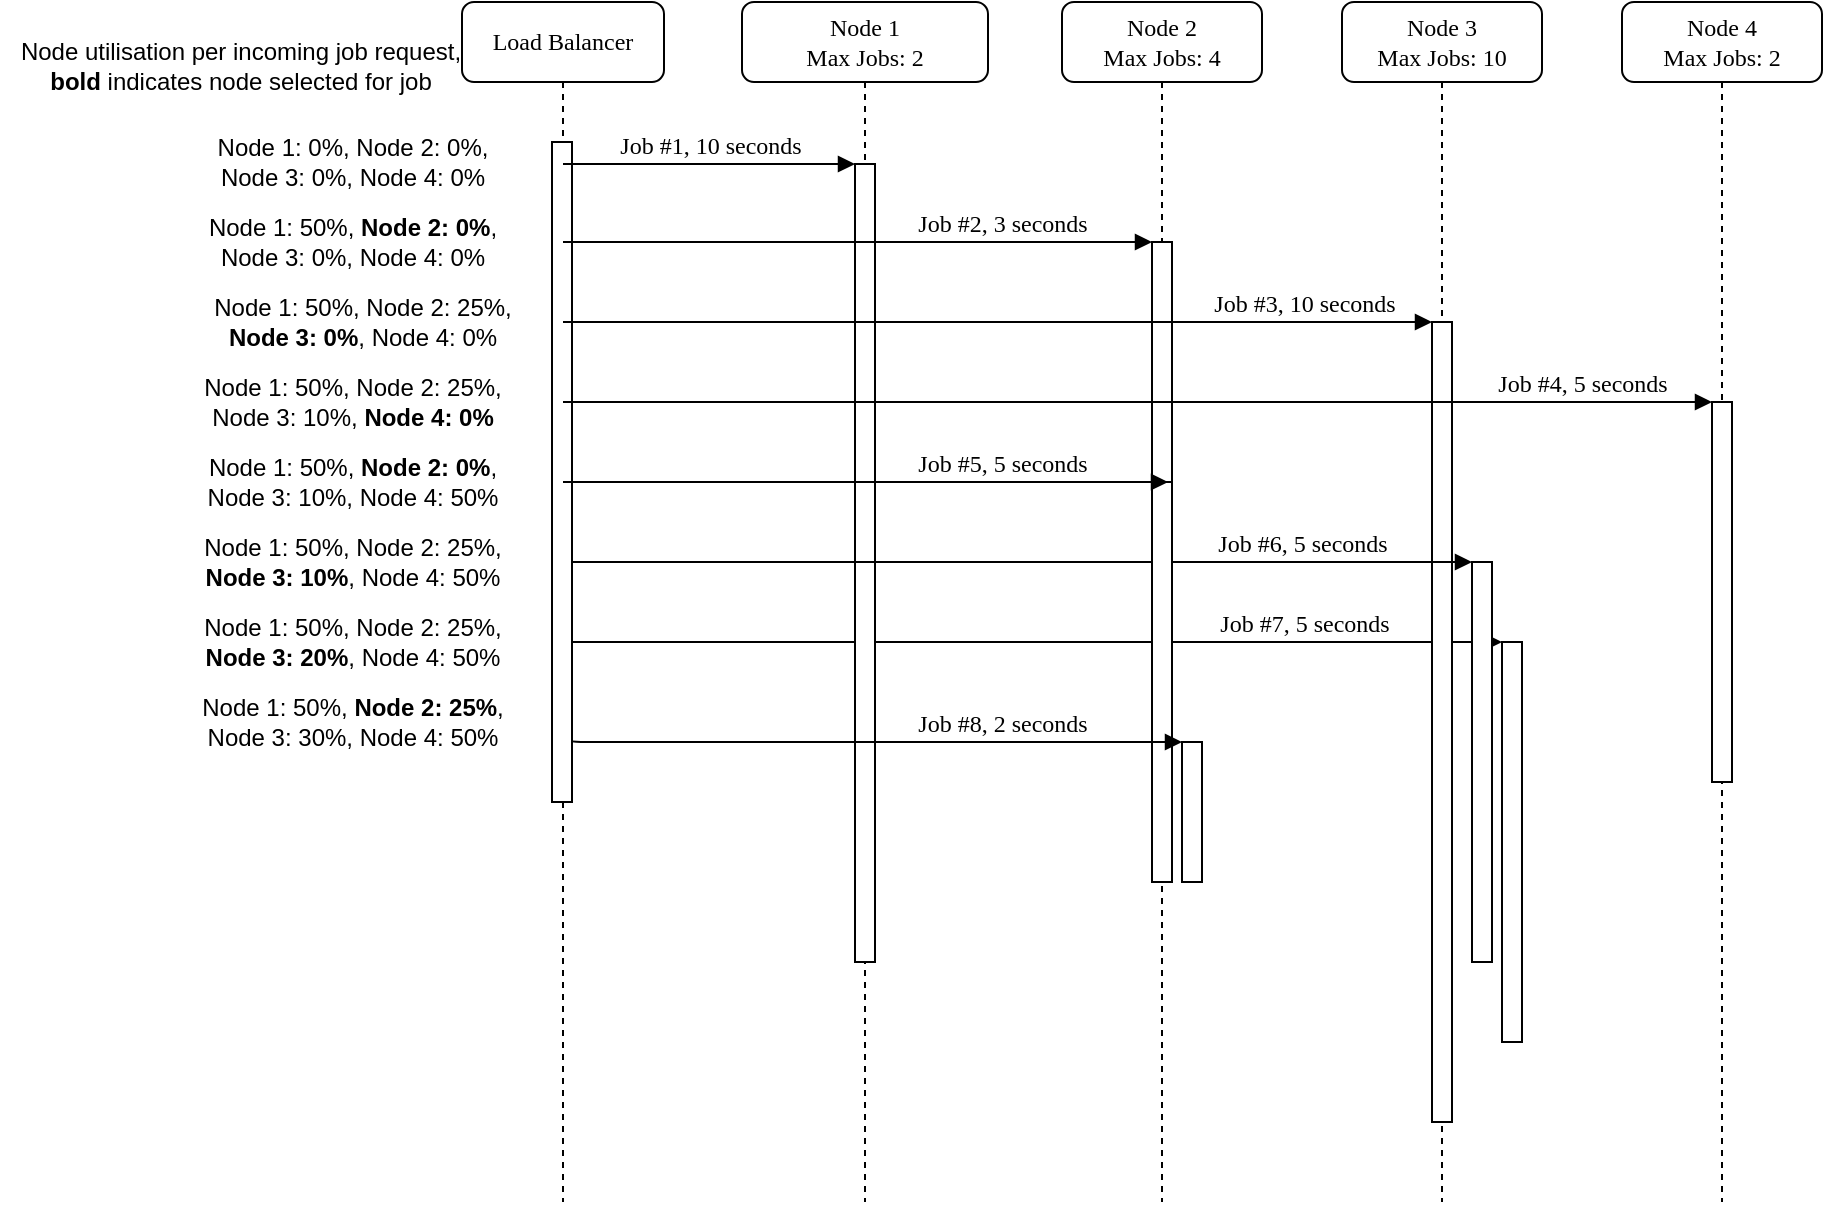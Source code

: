 <mxfile version="13.1.4" type="github">
  <diagram name="Page-1" id="13e1069c-82ec-6db2-03f1-153e76fe0fe0">
    <mxGraphModel dx="2223" dy="800" grid="1" gridSize="10" guides="1" tooltips="1" connect="1" arrows="1" fold="1" page="1" pageScale="1" pageWidth="1100" pageHeight="850" background="#ffffff" math="0" shadow="0">
      <root>
        <mxCell id="0" />
        <mxCell id="1" parent="0" />
        <mxCell id="7baba1c4bc27f4b0-4" value="&lt;div&gt;Node 3&lt;/div&gt;Max Jobs: 10" style="shape=umlLifeline;perimeter=lifelinePerimeter;whiteSpace=wrap;html=1;container=1;collapsible=0;recursiveResize=0;outlineConnect=0;rounded=1;shadow=0;comic=0;labelBackgroundColor=none;strokeWidth=1;fontFamily=Verdana;fontSize=12;align=center;" parent="1" vertex="1">
          <mxGeometry x="540" y="80" width="100" height="600" as="geometry" />
        </mxCell>
        <mxCell id="aB-_NTusQyPcKDF3ZL6z-6" value="&lt;div&gt;Job #7, 5 seconds&lt;br&gt;&lt;/div&gt;" style="html=1;verticalAlign=bottom;endArrow=block;labelBackgroundColor=none;fontFamily=Verdana;fontSize=12;edgeStyle=elbowEdgeStyle;elbow=vertical;" parent="7baba1c4bc27f4b0-4" target="aB-_NTusQyPcKDF3ZL6z-5" edge="1">
          <mxGeometry x="0.575" relative="1" as="geometry">
            <mxPoint x="-390.5" y="320" as="sourcePoint" />
            <Array as="points">
              <mxPoint x="-150" y="320" />
              <mxPoint x="-60" y="300" />
            </Array>
            <mxPoint x="1" as="offset" />
          </mxGeometry>
        </mxCell>
        <mxCell id="7baba1c4bc27f4b0-16" value="" style="html=1;points=[];perimeter=orthogonalPerimeter;rounded=0;shadow=0;comic=0;labelBackgroundColor=none;strokeWidth=1;fontFamily=Verdana;fontSize=12;align=center;" parent="1" vertex="1">
          <mxGeometry x="585" y="240" width="10" height="400" as="geometry" />
        </mxCell>
        <mxCell id="7baba1c4bc27f4b0-2" value="&lt;div&gt;Node 1&lt;/div&gt;&lt;div&gt;Max Jobs: 2&lt;br&gt;&lt;/div&gt;" style="shape=umlLifeline;perimeter=lifelinePerimeter;whiteSpace=wrap;html=1;container=1;collapsible=0;recursiveResize=0;outlineConnect=0;rounded=1;shadow=0;comic=0;labelBackgroundColor=none;strokeWidth=1;fontFamily=Verdana;fontSize=12;align=center;" parent="1" vertex="1">
          <mxGeometry x="240" y="80" width="123" height="600" as="geometry" />
        </mxCell>
        <mxCell id="7baba1c4bc27f4b0-10" value="" style="html=1;points=[];perimeter=orthogonalPerimeter;rounded=0;shadow=0;comic=0;labelBackgroundColor=none;strokeWidth=1;fontFamily=Verdana;fontSize=12;align=center;" parent="7baba1c4bc27f4b0-2" vertex="1">
          <mxGeometry x="56.5" y="81" width="10" height="399" as="geometry" />
        </mxCell>
        <mxCell id="7baba1c4bc27f4b0-3" value="&lt;div&gt;Node 2&lt;/div&gt;Max Jobs: 4" style="shape=umlLifeline;perimeter=lifelinePerimeter;whiteSpace=wrap;html=1;container=1;collapsible=0;recursiveResize=0;outlineConnect=0;rounded=1;shadow=0;comic=0;labelBackgroundColor=none;strokeWidth=1;fontFamily=Verdana;fontSize=12;align=center;" parent="1" vertex="1">
          <mxGeometry x="400" y="80" width="100" height="600" as="geometry" />
        </mxCell>
        <mxCell id="7baba1c4bc27f4b0-13" value="" style="html=1;points=[];perimeter=orthogonalPerimeter;rounded=0;shadow=0;comic=0;labelBackgroundColor=none;strokeWidth=1;fontFamily=Verdana;fontSize=12;align=center;" parent="7baba1c4bc27f4b0-3" vertex="1">
          <mxGeometry x="45" y="120" width="10" height="120" as="geometry" />
        </mxCell>
        <mxCell id="aB-_NTusQyPcKDF3ZL6z-4" value="Job #6, 5 seconds" style="html=1;verticalAlign=bottom;endArrow=block;entryX=0;entryY=0;labelBackgroundColor=none;fontFamily=Verdana;fontSize=12;edgeStyle=elbowEdgeStyle;elbow=vertical;" parent="7baba1c4bc27f4b0-3" target="aB-_NTusQyPcKDF3ZL6z-3" edge="1">
          <mxGeometry x="1" y="-85" relative="1" as="geometry">
            <mxPoint x="-250.5" y="280" as="sourcePoint" />
            <mxPoint as="offset" />
          </mxGeometry>
        </mxCell>
        <mxCell id="aB-_NTusQyPcKDF3ZL6z-1" value="" style="html=1;points=[];perimeter=orthogonalPerimeter;rounded=0;shadow=0;comic=0;labelBackgroundColor=none;strokeWidth=1;fontFamily=Verdana;fontSize=12;align=center;" parent="7baba1c4bc27f4b0-3" vertex="1">
          <mxGeometry x="45" y="240" width="10" height="200" as="geometry" />
        </mxCell>
        <mxCell id="7baba1c4bc27f4b0-5" value="&lt;div&gt;Node 4&lt;/div&gt;&lt;div&gt;Max Jobs: 2&lt;/div&gt;" style="shape=umlLifeline;perimeter=lifelinePerimeter;whiteSpace=wrap;html=1;container=1;collapsible=0;recursiveResize=0;outlineConnect=0;rounded=1;shadow=0;comic=0;labelBackgroundColor=none;strokeWidth=1;fontFamily=Verdana;fontSize=12;align=center;" parent="1" vertex="1">
          <mxGeometry x="680" y="80" width="100" height="600" as="geometry" />
        </mxCell>
        <mxCell id="7baba1c4bc27f4b0-19" value="" style="html=1;points=[];perimeter=orthogonalPerimeter;rounded=0;shadow=0;comic=0;labelBackgroundColor=none;strokeWidth=1;fontFamily=Verdana;fontSize=12;align=center;" parent="7baba1c4bc27f4b0-5" vertex="1">
          <mxGeometry x="45" y="200" width="10" height="190" as="geometry" />
        </mxCell>
        <mxCell id="aB-_NTusQyPcKDF3ZL6z-8" value="&lt;div&gt;Job #8, 2 seconds&lt;/div&gt;" style="html=1;verticalAlign=bottom;endArrow=block;entryX=0;entryY=0;labelBackgroundColor=none;fontFamily=Verdana;fontSize=12;edgeStyle=elbowEdgeStyle;elbow=vertical;" parent="7baba1c4bc27f4b0-5" target="aB-_NTusQyPcKDF3ZL6z-7" edge="1">
          <mxGeometry x="0.438" relative="1" as="geometry">
            <mxPoint x="-530.5" y="360" as="sourcePoint" />
            <Array as="points">
              <mxPoint x="-270" y="370" />
              <mxPoint x="-10" y="360" />
              <mxPoint x="-80" y="370" />
            </Array>
            <mxPoint as="offset" />
          </mxGeometry>
        </mxCell>
        <mxCell id="7baba1c4bc27f4b0-8" value="Load Balancer" style="shape=umlLifeline;perimeter=lifelinePerimeter;whiteSpace=wrap;html=1;container=1;collapsible=0;recursiveResize=0;outlineConnect=0;rounded=1;shadow=0;comic=0;labelBackgroundColor=none;strokeWidth=1;fontFamily=Verdana;fontSize=12;align=center;" parent="1" vertex="1">
          <mxGeometry x="100" y="80" width="101" height="600" as="geometry" />
        </mxCell>
        <mxCell id="7baba1c4bc27f4b0-9" value="" style="html=1;points=[];perimeter=orthogonalPerimeter;rounded=0;shadow=0;comic=0;labelBackgroundColor=none;strokeWidth=1;fontFamily=Verdana;fontSize=12;align=center;" parent="7baba1c4bc27f4b0-8" vertex="1">
          <mxGeometry x="45" y="70" width="10" height="330" as="geometry" />
        </mxCell>
        <mxCell id="7baba1c4bc27f4b0-17" value="Job #3, 10 seconds" style="html=1;verticalAlign=bottom;endArrow=block;labelBackgroundColor=none;fontFamily=Verdana;fontSize=12;edgeStyle=elbowEdgeStyle;elbow=vertical;" parent="1" source="7baba1c4bc27f4b0-8" target="7baba1c4bc27f4b0-16" edge="1">
          <mxGeometry x="0.702" relative="1" as="geometry">
            <mxPoint x="510" y="220" as="sourcePoint" />
            <Array as="points">
              <mxPoint x="390" y="240" />
              <mxPoint x="480" y="220" />
            </Array>
            <mxPoint as="offset" />
          </mxGeometry>
        </mxCell>
        <mxCell id="7baba1c4bc27f4b0-20" value="Job #4, 5 seconds" style="html=1;verticalAlign=bottom;endArrow=block;entryX=0;entryY=0;labelBackgroundColor=none;fontFamily=Verdana;fontSize=12;edgeStyle=elbowEdgeStyle;elbow=vertical;" parent="1" source="7baba1c4bc27f4b0-8" target="7baba1c4bc27f4b0-19" edge="1">
          <mxGeometry x="0.809" y="-10" relative="1" as="geometry">
            <mxPoint x="149.5" y="250" as="sourcePoint" />
            <Array as="points">
              <mxPoint x="670" y="280" />
              <mxPoint x="600" y="290" />
            </Array>
            <mxPoint x="-10" y="-10" as="offset" />
          </mxGeometry>
        </mxCell>
        <mxCell id="7baba1c4bc27f4b0-11" value="Job #1, 10 seconds" style="html=1;verticalAlign=bottom;endArrow=block;entryX=0;entryY=0;labelBackgroundColor=none;fontFamily=Verdana;fontSize=12;edgeStyle=elbowEdgeStyle;elbow=vertical;" parent="1" source="7baba1c4bc27f4b0-8" target="7baba1c4bc27f4b0-10" edge="1">
          <mxGeometry relative="1" as="geometry">
            <mxPoint x="155" y="161" as="sourcePoint" />
          </mxGeometry>
        </mxCell>
        <mxCell id="7baba1c4bc27f4b0-14" value="&lt;div&gt;Job #2, 3 seconds&lt;/div&gt;" style="html=1;verticalAlign=bottom;endArrow=block;entryX=0;entryY=0;labelBackgroundColor=none;fontFamily=Verdana;fontSize=12;edgeStyle=elbowEdgeStyle;elbow=vertical;" parent="1" source="7baba1c4bc27f4b0-8" target="7baba1c4bc27f4b0-13" edge="1">
          <mxGeometry x="0.492" relative="1" as="geometry">
            <mxPoint x="370" y="200" as="sourcePoint" />
            <mxPoint as="offset" />
          </mxGeometry>
        </mxCell>
        <mxCell id="aB-_NTusQyPcKDF3ZL6z-2" value="Job #5, 5 seconds" style="html=1;verticalAlign=bottom;endArrow=block;labelBackgroundColor=none;fontFamily=Verdana;fontSize=12;edgeStyle=elbowEdgeStyle;elbow=vertical;entryX=0.8;entryY=0;entryDx=0;entryDy=0;entryPerimeter=0;" parent="1" source="7baba1c4bc27f4b0-8" target="aB-_NTusQyPcKDF3ZL6z-1" edge="1">
          <mxGeometry x="0.452" relative="1" as="geometry">
            <mxPoint x="145" y="319" as="sourcePoint" />
            <mxPoint x="285" y="319.5" as="targetPoint" />
            <Array as="points">
              <mxPoint x="390" y="320" />
              <mxPoint x="330" y="330" />
              <mxPoint x="230" y="320" />
              <mxPoint x="180" y="330" />
              <mxPoint x="180" y="319" />
              <mxPoint x="240" y="270" />
            </Array>
            <mxPoint as="offset" />
          </mxGeometry>
        </mxCell>
        <mxCell id="A_7wRifnEgXf8JA2r-fD-9" value="&lt;div&gt;Node 1: 50%, Node 2: 25%, &lt;br&gt;&lt;/div&gt;&lt;div&gt;Node 3: 10%, &lt;b&gt;Node 4: 0%&lt;/b&gt;&lt;/div&gt;" style="text;html=1;align=center;verticalAlign=middle;resizable=0;points=[];autosize=1;" parent="1" vertex="1">
          <mxGeometry x="-35" y="265" width="160" height="30" as="geometry" />
        </mxCell>
        <mxCell id="A_7wRifnEgXf8JA2r-fD-10" value="&lt;div&gt;Node 1: 50%, &lt;b&gt;Node 2: 0%&lt;/b&gt;, &lt;br&gt;&lt;/div&gt;&lt;div&gt;Node 3: 10%, Node 4: 50%&lt;/div&gt;" style="text;html=1;align=center;verticalAlign=middle;resizable=0;points=[];autosize=1;" parent="1" vertex="1">
          <mxGeometry x="-35" y="305" width="160" height="30" as="geometry" />
        </mxCell>
        <mxCell id="A_7wRifnEgXf8JA2r-fD-11" value="&lt;div&gt;Node 1: 50%, Node 2: 25%, &lt;br&gt;&lt;/div&gt;&lt;div&gt;&lt;b&gt;Node 3: 10%&lt;/b&gt;, Node 4: 50%&lt;/div&gt;" style="text;html=1;align=center;verticalAlign=middle;resizable=0;points=[];autosize=1;" parent="1" vertex="1">
          <mxGeometry x="-35" y="345" width="160" height="30" as="geometry" />
        </mxCell>
        <mxCell id="aB-_NTusQyPcKDF3ZL6z-3" value="" style="html=1;points=[];perimeter=orthogonalPerimeter;rounded=0;shadow=0;comic=0;labelBackgroundColor=none;strokeWidth=1;fontFamily=Verdana;fontSize=12;align=center;" parent="1" vertex="1">
          <mxGeometry x="605" y="360" width="10" height="200" as="geometry" />
        </mxCell>
        <mxCell id="A_7wRifnEgXf8JA2r-fD-12" value="&lt;div&gt;Node 1: 50%, Node 2: 25%, &lt;br&gt;&lt;/div&gt;&lt;div&gt;&lt;b&gt;Node 3: 20%&lt;/b&gt;, Node 4: 50%&lt;/div&gt;" style="text;html=1;align=center;verticalAlign=middle;resizable=0;points=[];autosize=1;" parent="1" vertex="1">
          <mxGeometry x="-35" y="385" width="160" height="30" as="geometry" />
        </mxCell>
        <mxCell id="aB-_NTusQyPcKDF3ZL6z-5" value="" style="html=1;points=[];perimeter=orthogonalPerimeter;rounded=0;shadow=0;comic=0;labelBackgroundColor=none;strokeWidth=1;fontFamily=Verdana;fontSize=12;align=center;" parent="1" vertex="1">
          <mxGeometry x="620" y="400" width="10" height="200" as="geometry" />
        </mxCell>
        <mxCell id="A_7wRifnEgXf8JA2r-fD-13" value="&lt;div&gt;Node 1: 50%, &lt;b&gt;Node 2: 25%&lt;/b&gt;, &lt;br&gt;&lt;/div&gt;&lt;div&gt;Node 3: 30%, Node 4: 50%&lt;/div&gt;" style="text;html=1;align=center;verticalAlign=middle;resizable=0;points=[];autosize=1;" parent="1" vertex="1">
          <mxGeometry x="-40" y="425" width="170" height="30" as="geometry" />
        </mxCell>
        <mxCell id="aB-_NTusQyPcKDF3ZL6z-7" value="" style="html=1;points=[];perimeter=orthogonalPerimeter;rounded=0;shadow=0;comic=0;labelBackgroundColor=none;strokeWidth=1;fontFamily=Verdana;fontSize=12;align=center;" parent="1" vertex="1">
          <mxGeometry x="460" y="450" width="10" height="70" as="geometry" />
        </mxCell>
        <mxCell id="A_7wRifnEgXf8JA2r-fD-14" value="&lt;div&gt;Node 1: 50%, Node 2: 25%, &lt;br&gt;&lt;/div&gt;&lt;div&gt;&lt;b&gt;Node 3: 0%&lt;/b&gt;, Node 4: 0%&lt;/div&gt;" style="text;html=1;align=center;verticalAlign=middle;resizable=0;points=[];autosize=1;" parent="1" vertex="1">
          <mxGeometry x="-30" y="225" width="160" height="30" as="geometry" />
        </mxCell>
        <mxCell id="A_7wRifnEgXf8JA2r-fD-15" value="&lt;div&gt;Node 1: 50%, &lt;b&gt;Node 2: 0%&lt;/b&gt;,&lt;/div&gt;&lt;div&gt;Node 3: 0%, Node 4: 0%&lt;br&gt;&lt;/div&gt;" style="text;html=1;align=center;verticalAlign=middle;resizable=0;points=[];autosize=1;" parent="1" vertex="1">
          <mxGeometry x="-35" y="185" width="160" height="30" as="geometry" />
        </mxCell>
        <mxCell id="A_7wRifnEgXf8JA2r-fD-16" value="&lt;div&gt;Node 1: 0%, Node 2: 0%, &lt;br&gt;&lt;/div&gt;&lt;div&gt;Node 3: 0%, Node 4: 0%&lt;/div&gt;" style="text;html=1;align=center;verticalAlign=middle;resizable=0;points=[];autosize=1;" parent="1" vertex="1">
          <mxGeometry x="-30" y="145" width="150" height="30" as="geometry" />
        </mxCell>
        <mxCell id="A_7wRifnEgXf8JA2r-fD-17" value="&lt;div&gt;Node utilisation per incoming job request, &lt;br&gt;&lt;/div&gt;&lt;div&gt;&lt;b&gt;bold&lt;/b&gt; indicates node selected for job&lt;br&gt;&lt;/div&gt;" style="text;html=1;align=center;verticalAlign=middle;resizable=0;points=[];autosize=1;" parent="1" vertex="1">
          <mxGeometry x="-131" y="97" width="240" height="30" as="geometry" />
        </mxCell>
      </root>
    </mxGraphModel>
  </diagram>
</mxfile>
